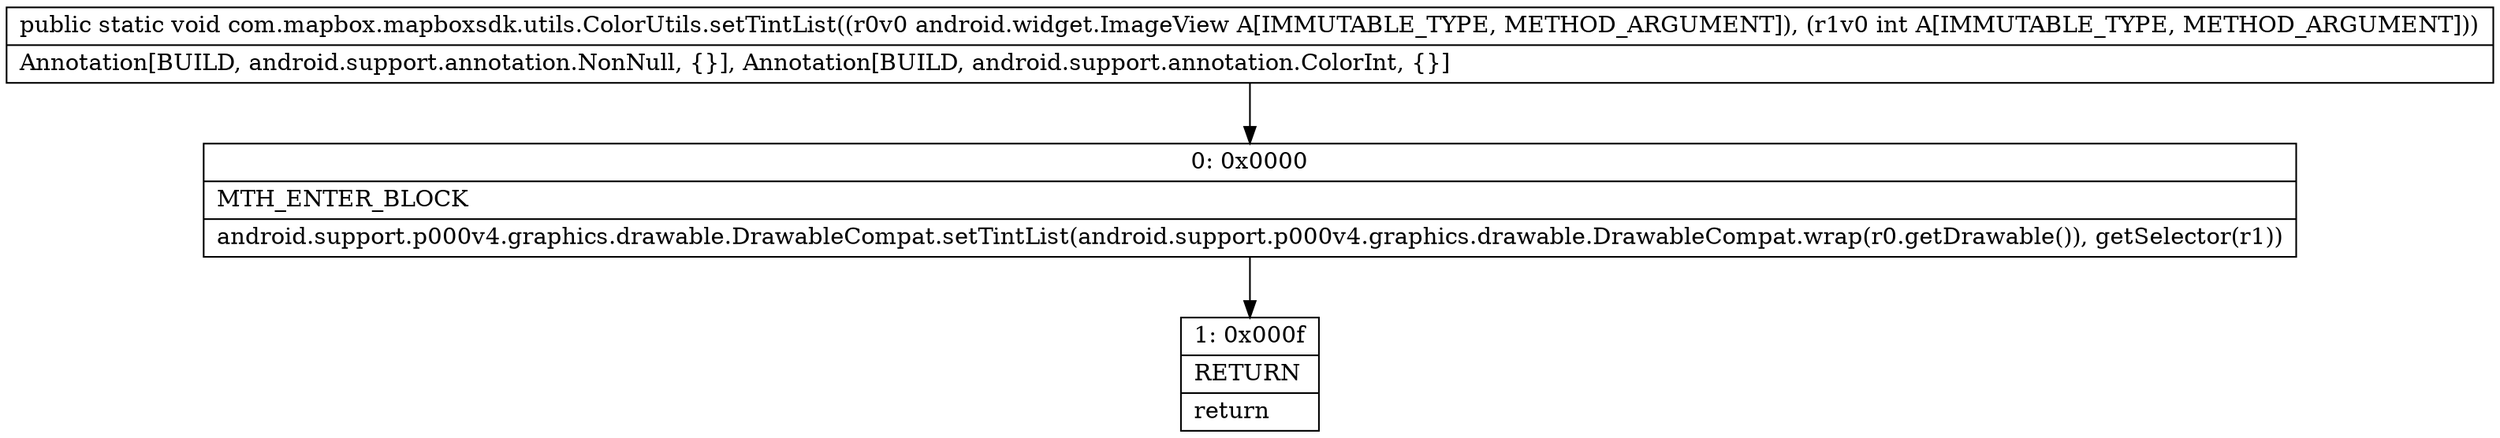 digraph "CFG forcom.mapbox.mapboxsdk.utils.ColorUtils.setTintList(Landroid\/widget\/ImageView;I)V" {
Node_0 [shape=record,label="{0\:\ 0x0000|MTH_ENTER_BLOCK\l|android.support.p000v4.graphics.drawable.DrawableCompat.setTintList(android.support.p000v4.graphics.drawable.DrawableCompat.wrap(r0.getDrawable()), getSelector(r1))\l}"];
Node_1 [shape=record,label="{1\:\ 0x000f|RETURN\l|return\l}"];
MethodNode[shape=record,label="{public static void com.mapbox.mapboxsdk.utils.ColorUtils.setTintList((r0v0 android.widget.ImageView A[IMMUTABLE_TYPE, METHOD_ARGUMENT]), (r1v0 int A[IMMUTABLE_TYPE, METHOD_ARGUMENT]))  | Annotation[BUILD, android.support.annotation.NonNull, \{\}], Annotation[BUILD, android.support.annotation.ColorInt, \{\}]\l}"];
MethodNode -> Node_0;
Node_0 -> Node_1;
}

